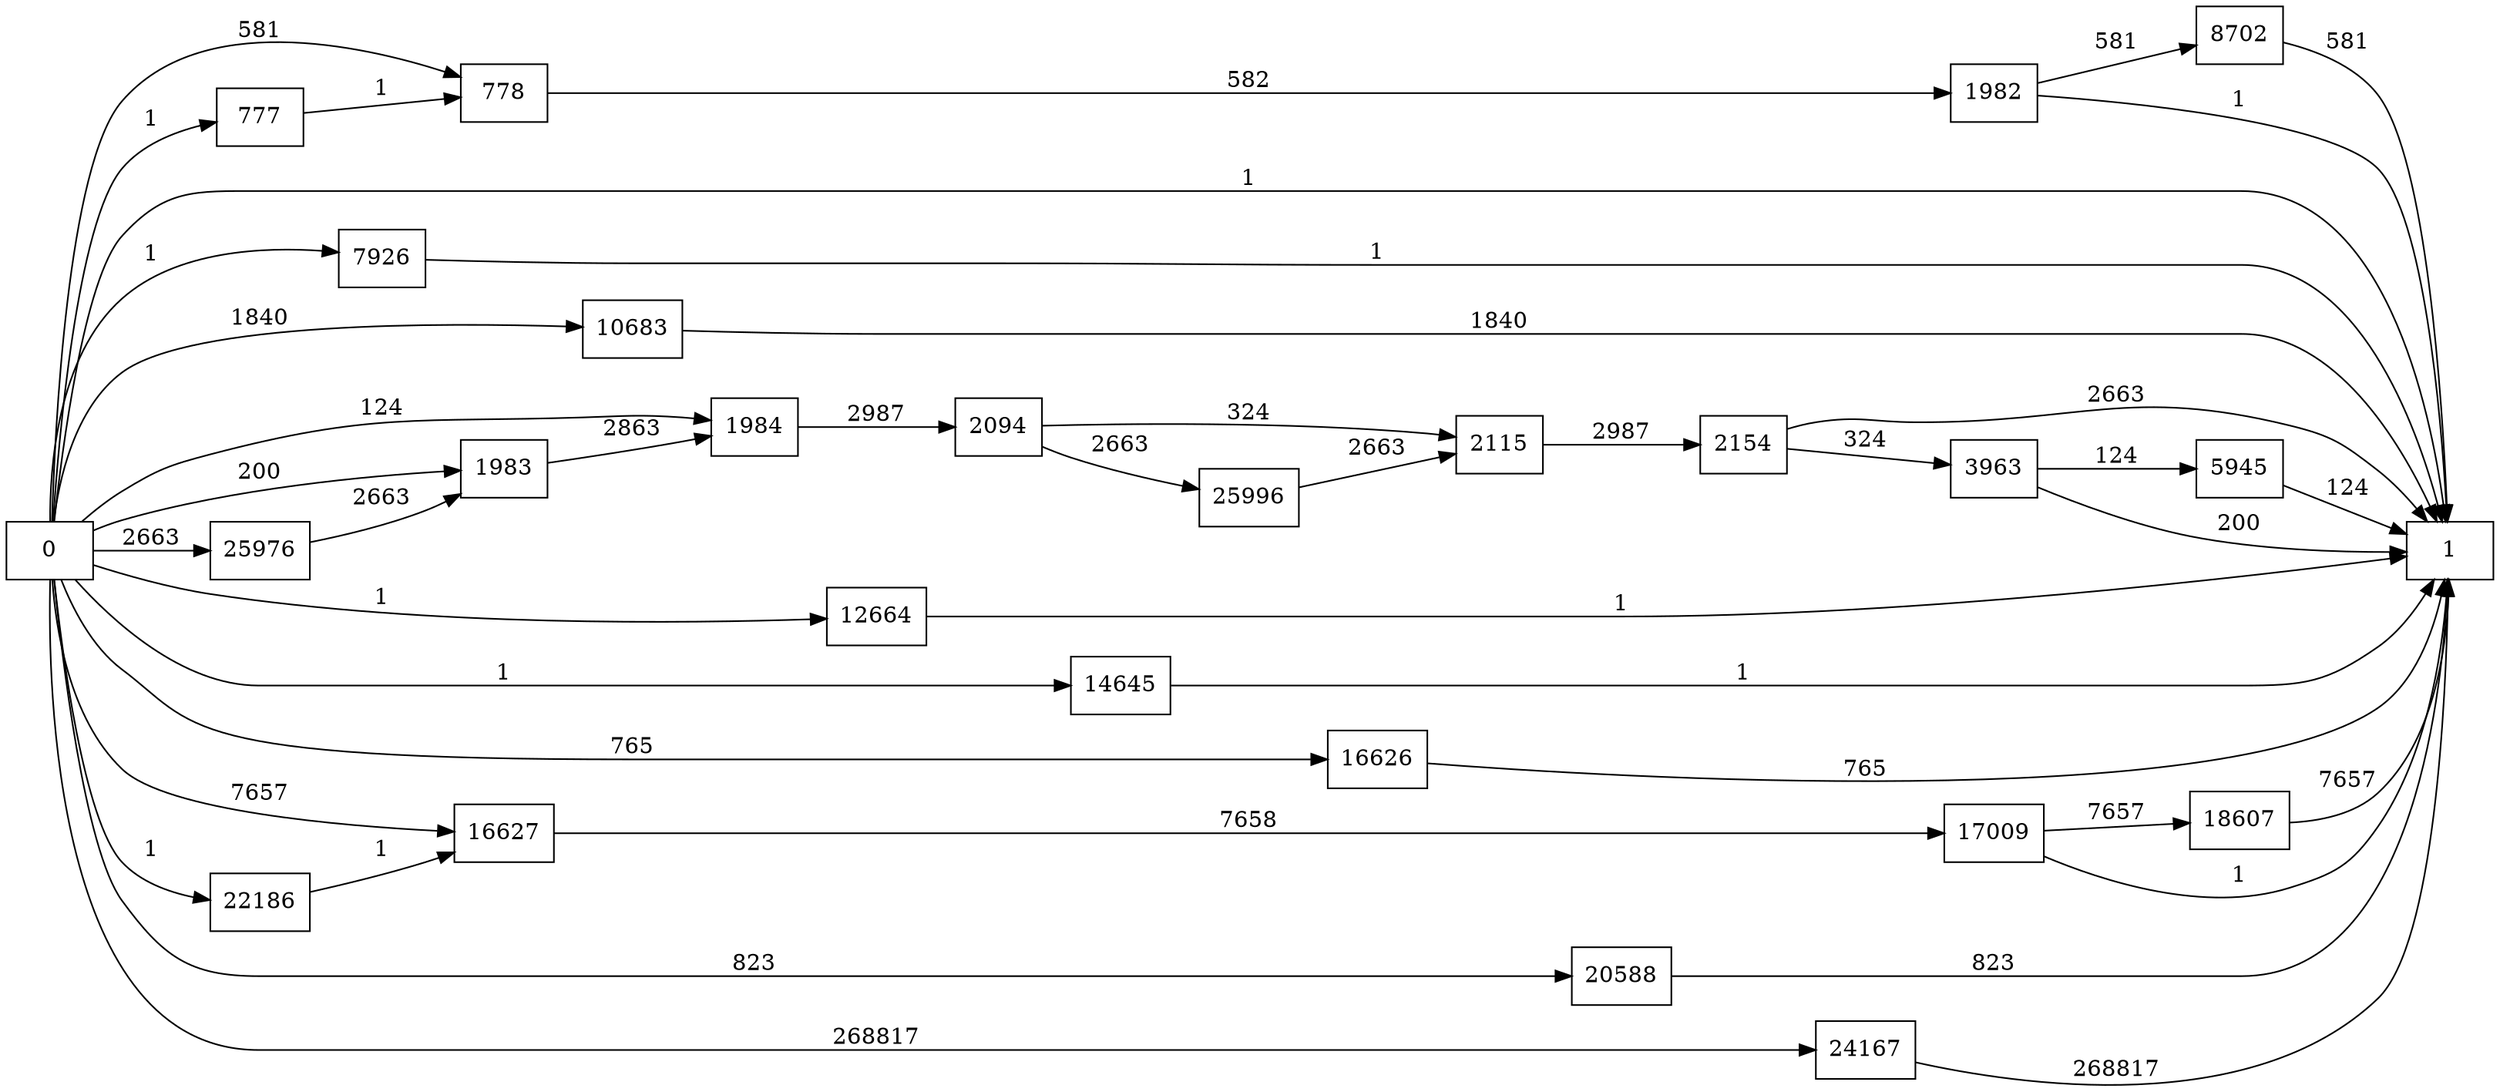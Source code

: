 digraph {
	graph [rankdir=LR]
	node [shape=rectangle]
	777 -> 778 [label=1]
	778 -> 1982 [label=582]
	1982 -> 1 [label=1]
	1982 -> 8702 [label=581]
	1983 -> 1984 [label=2863]
	1984 -> 2094 [label=2987]
	2094 -> 2115 [label=324]
	2094 -> 25996 [label=2663]
	2115 -> 2154 [label=2987]
	2154 -> 1 [label=2663]
	2154 -> 3963 [label=324]
	3963 -> 5945 [label=124]
	3963 -> 1 [label=200]
	5945 -> 1 [label=124]
	7926 -> 1 [label=1]
	8702 -> 1 [label=581]
	10683 -> 1 [label=1840]
	12664 -> 1 [label=1]
	14645 -> 1 [label=1]
	16626 -> 1 [label=765]
	16627 -> 17009 [label=7658]
	17009 -> 1 [label=1]
	17009 -> 18607 [label=7657]
	18607 -> 1 [label=7657]
	20588 -> 1 [label=823]
	22186 -> 16627 [label=1]
	24167 -> 1 [label=268817]
	25976 -> 1983 [label=2663]
	25996 -> 2115 [label=2663]
	0 -> 1983 [label=200]
	0 -> 1984 [label=124]
	0 -> 778 [label=581]
	0 -> 16627 [label=7657]
	0 -> 777 [label=1]
	0 -> 1 [label=1]
	0 -> 7926 [label=1]
	0 -> 10683 [label=1840]
	0 -> 12664 [label=1]
	0 -> 14645 [label=1]
	0 -> 16626 [label=765]
	0 -> 20588 [label=823]
	0 -> 22186 [label=1]
	0 -> 24167 [label=268817]
	0 -> 25976 [label=2663]
}
